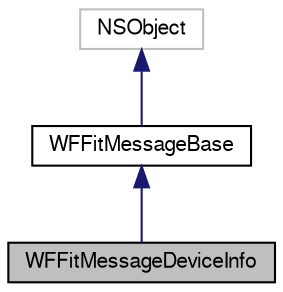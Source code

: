 digraph "WFFitMessageDeviceInfo"
{
  edge [fontname="FreeSans",fontsize="10",labelfontname="FreeSans",labelfontsize="10"];
  node [fontname="FreeSans",fontsize="10",shape=record];
  Node1 [label="WFFitMessageDeviceInfo",height=0.2,width=0.4,color="black", fillcolor="grey75", style="filled", fontcolor="black"];
  Node2 -> Node1 [dir="back",color="midnightblue",fontsize="10",style="solid",fontname="FreeSans"];
  Node2 [label="WFFitMessageBase",height=0.2,width=0.4,color="black", fillcolor="white", style="filled",URL="$interface_w_f_fit_message_base.html",tooltip="Represents a single record in a FIT file system. "];
  Node3 -> Node2 [dir="back",color="midnightblue",fontsize="10",style="solid",fontname="FreeSans"];
  Node3 [label="NSObject",height=0.2,width=0.4,color="grey75", fillcolor="white", style="filled"];
}
